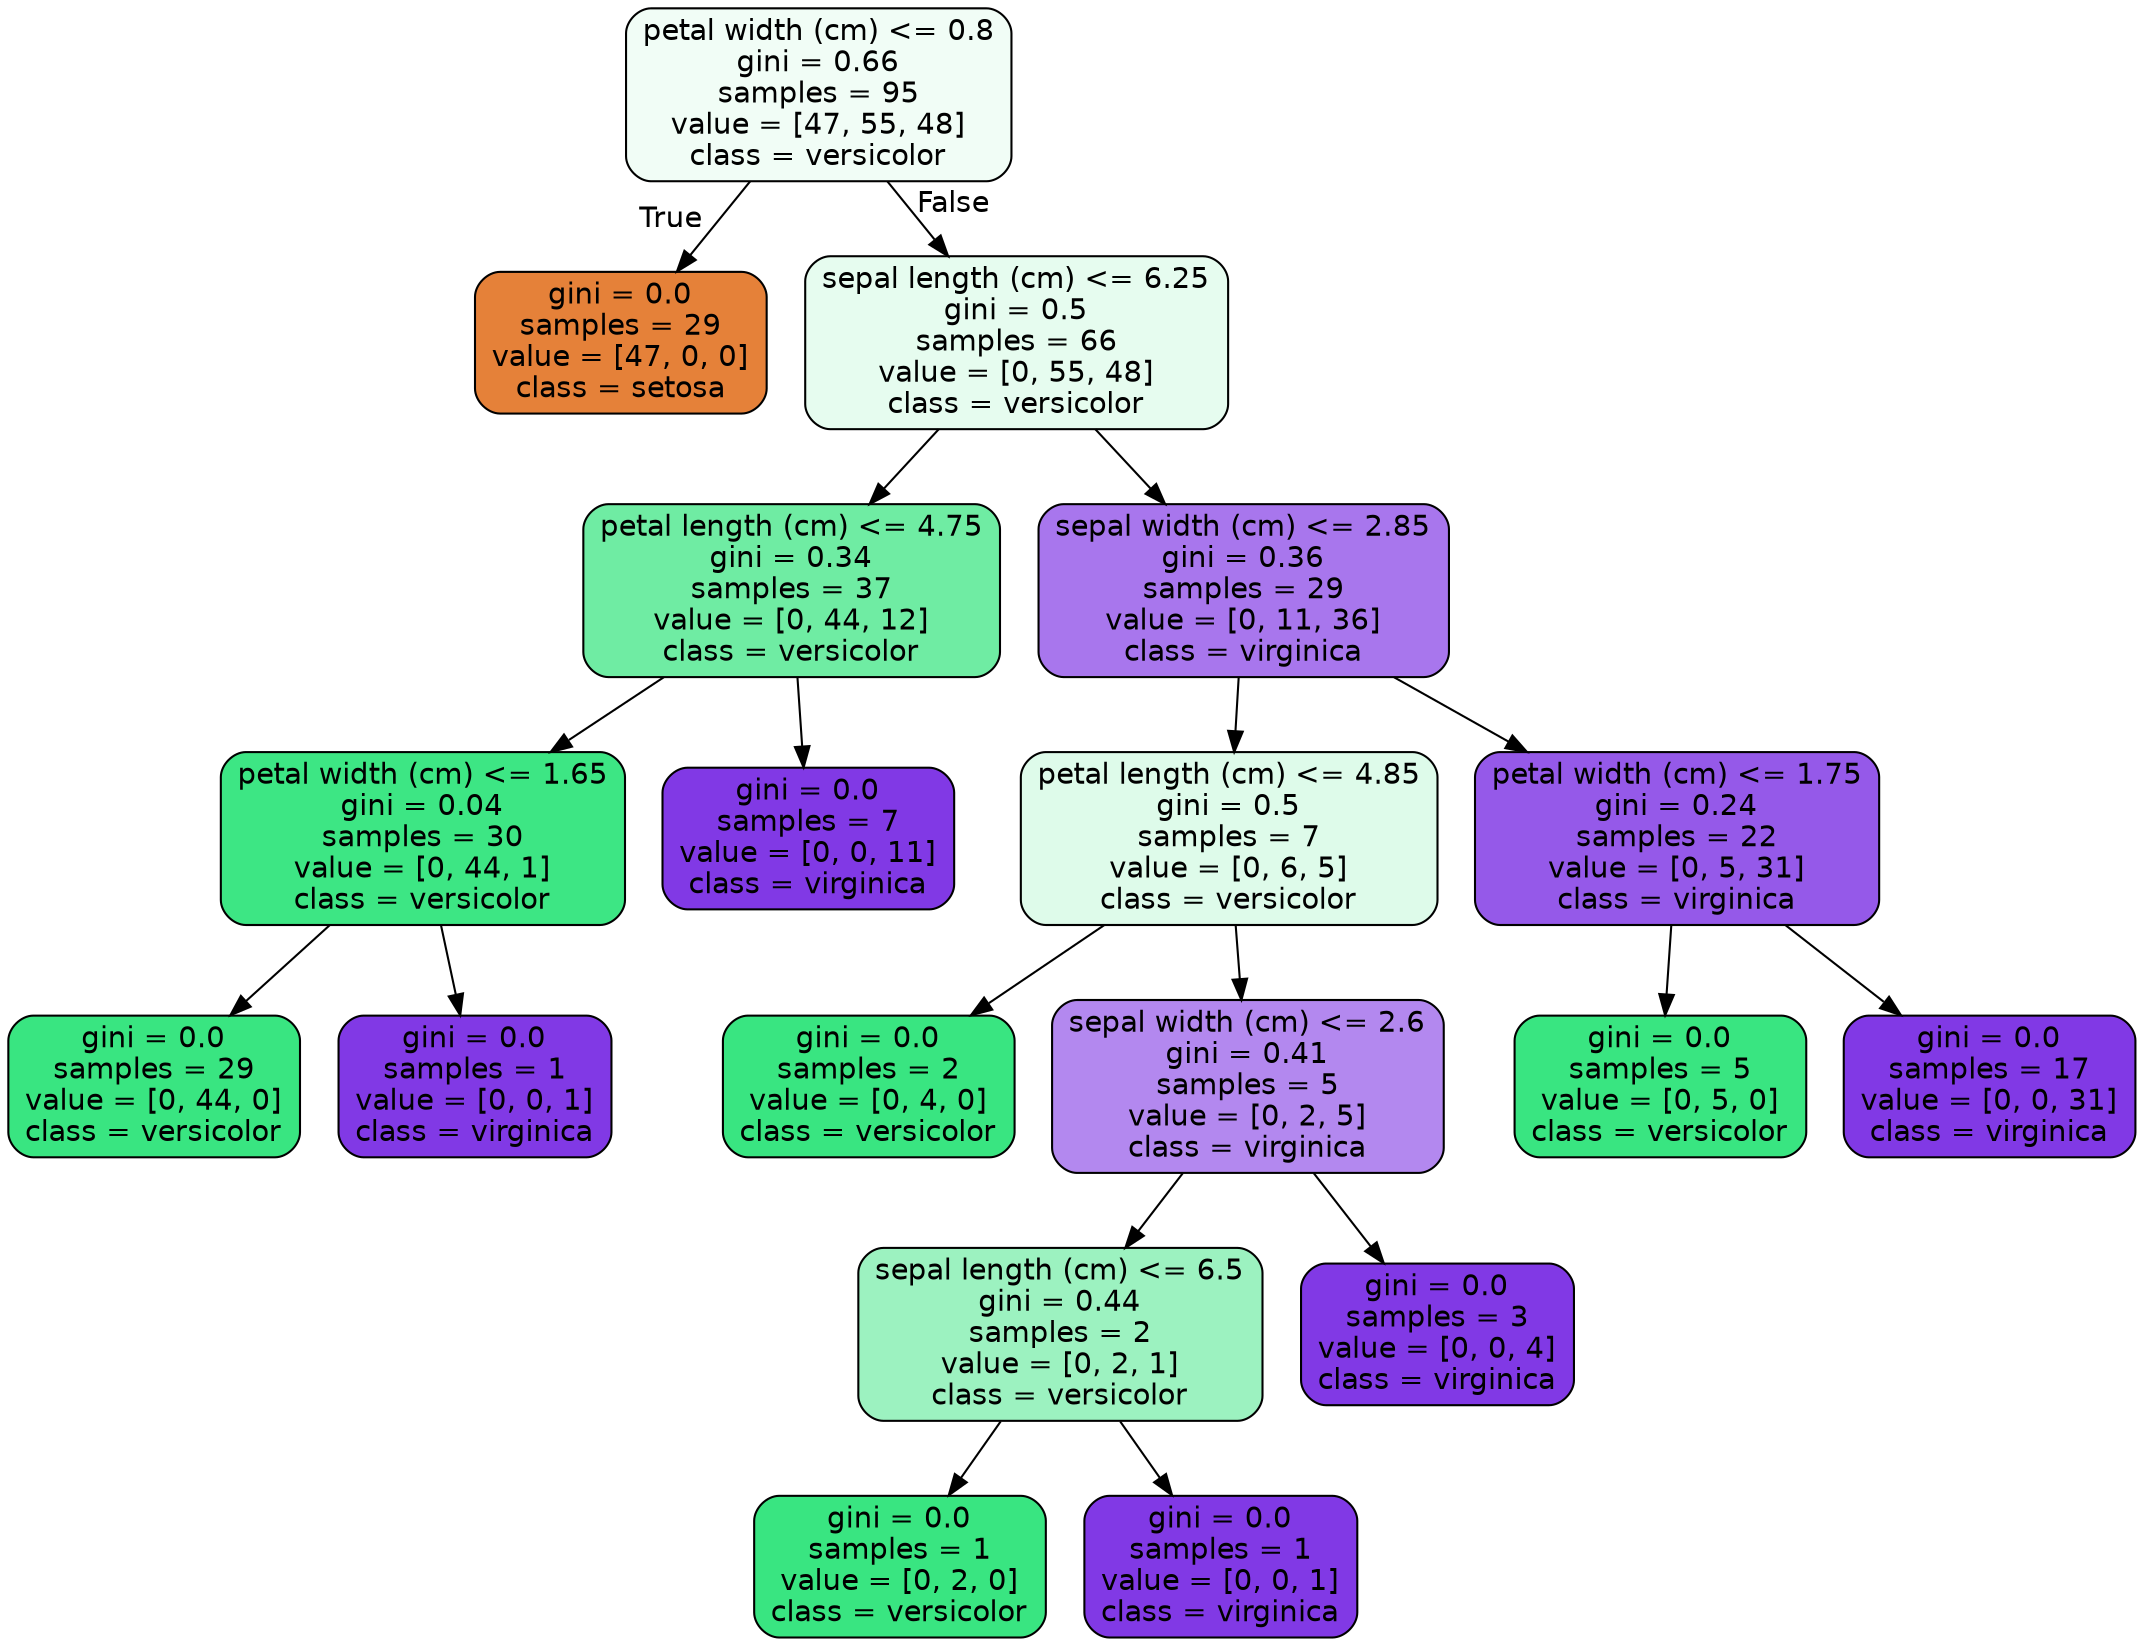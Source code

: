 digraph Tree {
node [shape=box, style="filled, rounded", color="black", fontname=helvetica] ;
edge [fontname=helvetica] ;
0 [label="petal width (cm) <= 0.8\ngini = 0.66\nsamples = 95\nvalue = [47, 55, 48]\nclass = versicolor", fillcolor="#f1fdf6"] ;
1 [label="gini = 0.0\nsamples = 29\nvalue = [47, 0, 0]\nclass = setosa", fillcolor="#e58139"] ;
0 -> 1 [labeldistance=2.5, labelangle=45, headlabel="True"] ;
2 [label="sepal length (cm) <= 6.25\ngini = 0.5\nsamples = 66\nvalue = [0, 55, 48]\nclass = versicolor", fillcolor="#e6fcef"] ;
0 -> 2 [labeldistance=2.5, labelangle=-45, headlabel="False"] ;
3 [label="petal length (cm) <= 4.75\ngini = 0.34\nsamples = 37\nvalue = [0, 44, 12]\nclass = versicolor", fillcolor="#6feca3"] ;
2 -> 3 ;
4 [label="petal width (cm) <= 1.65\ngini = 0.04\nsamples = 30\nvalue = [0, 44, 1]\nclass = versicolor", fillcolor="#3de684"] ;
3 -> 4 ;
5 [label="gini = 0.0\nsamples = 29\nvalue = [0, 44, 0]\nclass = versicolor", fillcolor="#39e581"] ;
4 -> 5 ;
6 [label="gini = 0.0\nsamples = 1\nvalue = [0, 0, 1]\nclass = virginica", fillcolor="#8139e5"] ;
4 -> 6 ;
7 [label="gini = 0.0\nsamples = 7\nvalue = [0, 0, 11]\nclass = virginica", fillcolor="#8139e5"] ;
3 -> 7 ;
8 [label="sepal width (cm) <= 2.85\ngini = 0.36\nsamples = 29\nvalue = [0, 11, 36]\nclass = virginica", fillcolor="#a876ed"] ;
2 -> 8 ;
9 [label="petal length (cm) <= 4.85\ngini = 0.5\nsamples = 7\nvalue = [0, 6, 5]\nclass = versicolor", fillcolor="#defbea"] ;
8 -> 9 ;
10 [label="gini = 0.0\nsamples = 2\nvalue = [0, 4, 0]\nclass = versicolor", fillcolor="#39e581"] ;
9 -> 10 ;
11 [label="sepal width (cm) <= 2.6\ngini = 0.41\nsamples = 5\nvalue = [0, 2, 5]\nclass = virginica", fillcolor="#b388ef"] ;
9 -> 11 ;
12 [label="sepal length (cm) <= 6.5\ngini = 0.44\nsamples = 2\nvalue = [0, 2, 1]\nclass = versicolor", fillcolor="#9cf2c0"] ;
11 -> 12 ;
13 [label="gini = 0.0\nsamples = 1\nvalue = [0, 2, 0]\nclass = versicolor", fillcolor="#39e581"] ;
12 -> 13 ;
14 [label="gini = 0.0\nsamples = 1\nvalue = [0, 0, 1]\nclass = virginica", fillcolor="#8139e5"] ;
12 -> 14 ;
15 [label="gini = 0.0\nsamples = 3\nvalue = [0, 0, 4]\nclass = virginica", fillcolor="#8139e5"] ;
11 -> 15 ;
16 [label="petal width (cm) <= 1.75\ngini = 0.24\nsamples = 22\nvalue = [0, 5, 31]\nclass = virginica", fillcolor="#9559e9"] ;
8 -> 16 ;
17 [label="gini = 0.0\nsamples = 5\nvalue = [0, 5, 0]\nclass = versicolor", fillcolor="#39e581"] ;
16 -> 17 ;
18 [label="gini = 0.0\nsamples = 17\nvalue = [0, 0, 31]\nclass = virginica", fillcolor="#8139e5"] ;
16 -> 18 ;
}